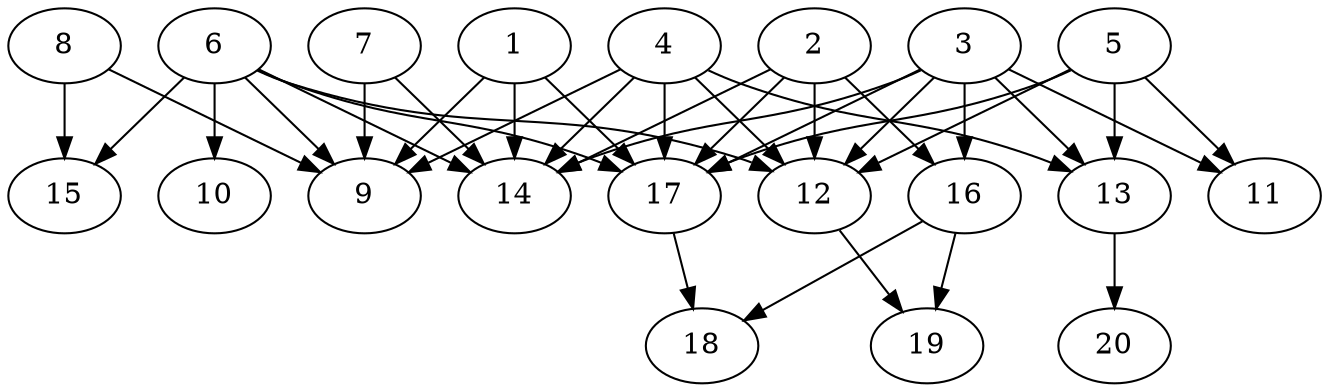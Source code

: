 // DAG automatically generated by daggen at Wed Jul 24 21:20:53 2019
// ./daggen --dot -n 20 --ccr 0.3 --fat 0.8 --regular 0.5 --density 0.7 --mindata 5242880 --maxdata 52428800 
digraph G {
  1 [size="147793920", alpha="0.19", expect_size="44338176"] 
  1 -> 9 [size ="44338176"]
  1 -> 14 [size ="44338176"]
  1 -> 17 [size ="44338176"]
  2 [size="61808640", alpha="0.10", expect_size="18542592"] 
  2 -> 12 [size ="18542592"]
  2 -> 14 [size ="18542592"]
  2 -> 16 [size ="18542592"]
  2 -> 17 [size ="18542592"]
  3 [size="93648213", alpha="0.06", expect_size="28094464"] 
  3 -> 11 [size ="28094464"]
  3 -> 12 [size ="28094464"]
  3 -> 13 [size ="28094464"]
  3 -> 14 [size ="28094464"]
  3 -> 16 [size ="28094464"]
  3 -> 17 [size ="28094464"]
  4 [size="112875520", alpha="0.11", expect_size="33862656"] 
  4 -> 9 [size ="33862656"]
  4 -> 12 [size ="33862656"]
  4 -> 13 [size ="33862656"]
  4 -> 14 [size ="33862656"]
  4 -> 17 [size ="33862656"]
  5 [size="31252480", alpha="0.02", expect_size="9375744"] 
  5 -> 11 [size ="9375744"]
  5 -> 12 [size ="9375744"]
  5 -> 13 [size ="9375744"]
  5 -> 17 [size ="9375744"]
  6 [size="25528320", alpha="0.17", expect_size="7658496"] 
  6 -> 9 [size ="7658496"]
  6 -> 10 [size ="7658496"]
  6 -> 12 [size ="7658496"]
  6 -> 14 [size ="7658496"]
  6 -> 15 [size ="7658496"]
  6 -> 17 [size ="7658496"]
  7 [size="19240960", alpha="0.04", expect_size="5772288"] 
  7 -> 9 [size ="5772288"]
  7 -> 14 [size ="5772288"]
  8 [size="33344853", alpha="0.01", expect_size="10003456"] 
  8 -> 9 [size ="10003456"]
  8 -> 15 [size ="10003456"]
  9 [size="102280533", alpha="0.16", expect_size="30684160"] 
  10 [size="128153600", alpha="0.06", expect_size="38446080"] 
  11 [size="136820053", alpha="0.13", expect_size="41046016"] 
  12 [size="126914560", alpha="0.07", expect_size="38074368"] 
  12 -> 19 [size ="38074368"]
  13 [size="45864960", alpha="0.07", expect_size="13759488"] 
  13 -> 20 [size ="13759488"]
  14 [size="91832320", alpha="0.18", expect_size="27549696"] 
  15 [size="19445760", alpha="0.01", expect_size="5833728"] 
  16 [size="35580587", alpha="0.15", expect_size="10674176"] 
  16 -> 18 [size ="10674176"]
  16 -> 19 [size ="10674176"]
  17 [size="172817067", alpha="0.01", expect_size="51845120"] 
  17 -> 18 [size ="51845120"]
  18 [size="48998400", alpha="0.10", expect_size="14699520"] 
  19 [size="59450027", alpha="0.11", expect_size="17835008"] 
  20 [size="28139520", alpha="0.17", expect_size="8441856"] 
}
